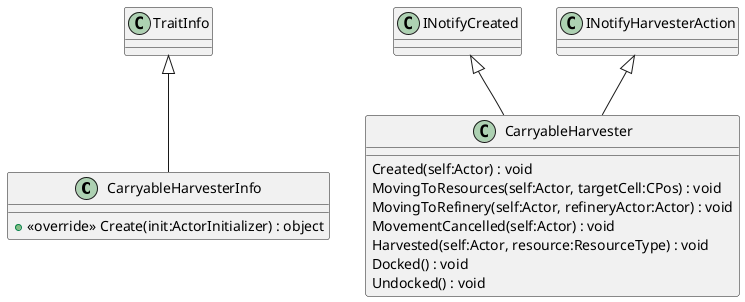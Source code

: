 @startuml
class CarryableHarvesterInfo {
    + <<override>> Create(init:ActorInitializer) : object
}
class CarryableHarvester {
    Created(self:Actor) : void
    MovingToResources(self:Actor, targetCell:CPos) : void
    MovingToRefinery(self:Actor, refineryActor:Actor) : void
    MovementCancelled(self:Actor) : void
    Harvested(self:Actor, resource:ResourceType) : void
    Docked() : void
    Undocked() : void
}
TraitInfo <|-- CarryableHarvesterInfo
INotifyCreated <|-- CarryableHarvester
INotifyHarvesterAction <|-- CarryableHarvester
@enduml
